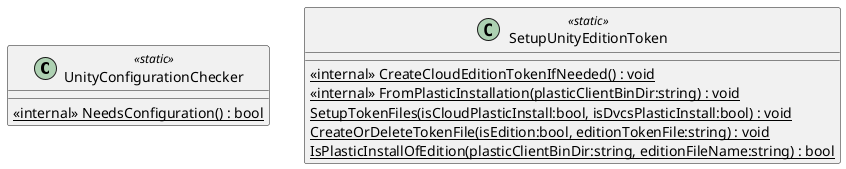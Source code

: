@startuml
class UnityConfigurationChecker <<static>> {
    <<internal>> {static} NeedsConfiguration() : bool
}
class SetupUnityEditionToken <<static>> {
    <<internal>> {static} CreateCloudEditionTokenIfNeeded() : void
    <<internal>> {static} FromPlasticInstallation(plasticClientBinDir:string) : void
    {static} SetupTokenFiles(isCloudPlasticInstall:bool, isDvcsPlasticInstall:bool) : void
    {static} CreateOrDeleteTokenFile(isEdition:bool, editionTokenFile:string) : void
    {static} IsPlasticInstallOfEdition(plasticClientBinDir:string, editionFileName:string) : bool
}
@enduml
